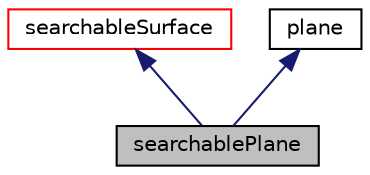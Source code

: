 digraph "searchablePlane"
{
  bgcolor="transparent";
  edge [fontname="Helvetica",fontsize="10",labelfontname="Helvetica",labelfontsize="10"];
  node [fontname="Helvetica",fontsize="10",shape=record];
  Node5 [label="searchablePlane",height=0.2,width=0.4,color="black", fillcolor="grey75", style="filled", fontcolor="black"];
  Node6 -> Node5 [dir="back",color="midnightblue",fontsize="10",style="solid",fontname="Helvetica"];
  Node6 [label="searchableSurface",height=0.2,width=0.4,color="red",URL="$a26369.html",tooltip="Base class of (analytical or triangulated) surface. Encapsulates all the search routines. WIP. "];
  Node14 -> Node5 [dir="back",color="midnightblue",fontsize="10",style="solid",fontname="Helvetica"];
  Node14 [label="plane",height=0.2,width=0.4,color="black",URL="$a28725.html",tooltip="Geometric class that creates a 2D plane and can return the intersection point between a line and the ..."];
}
